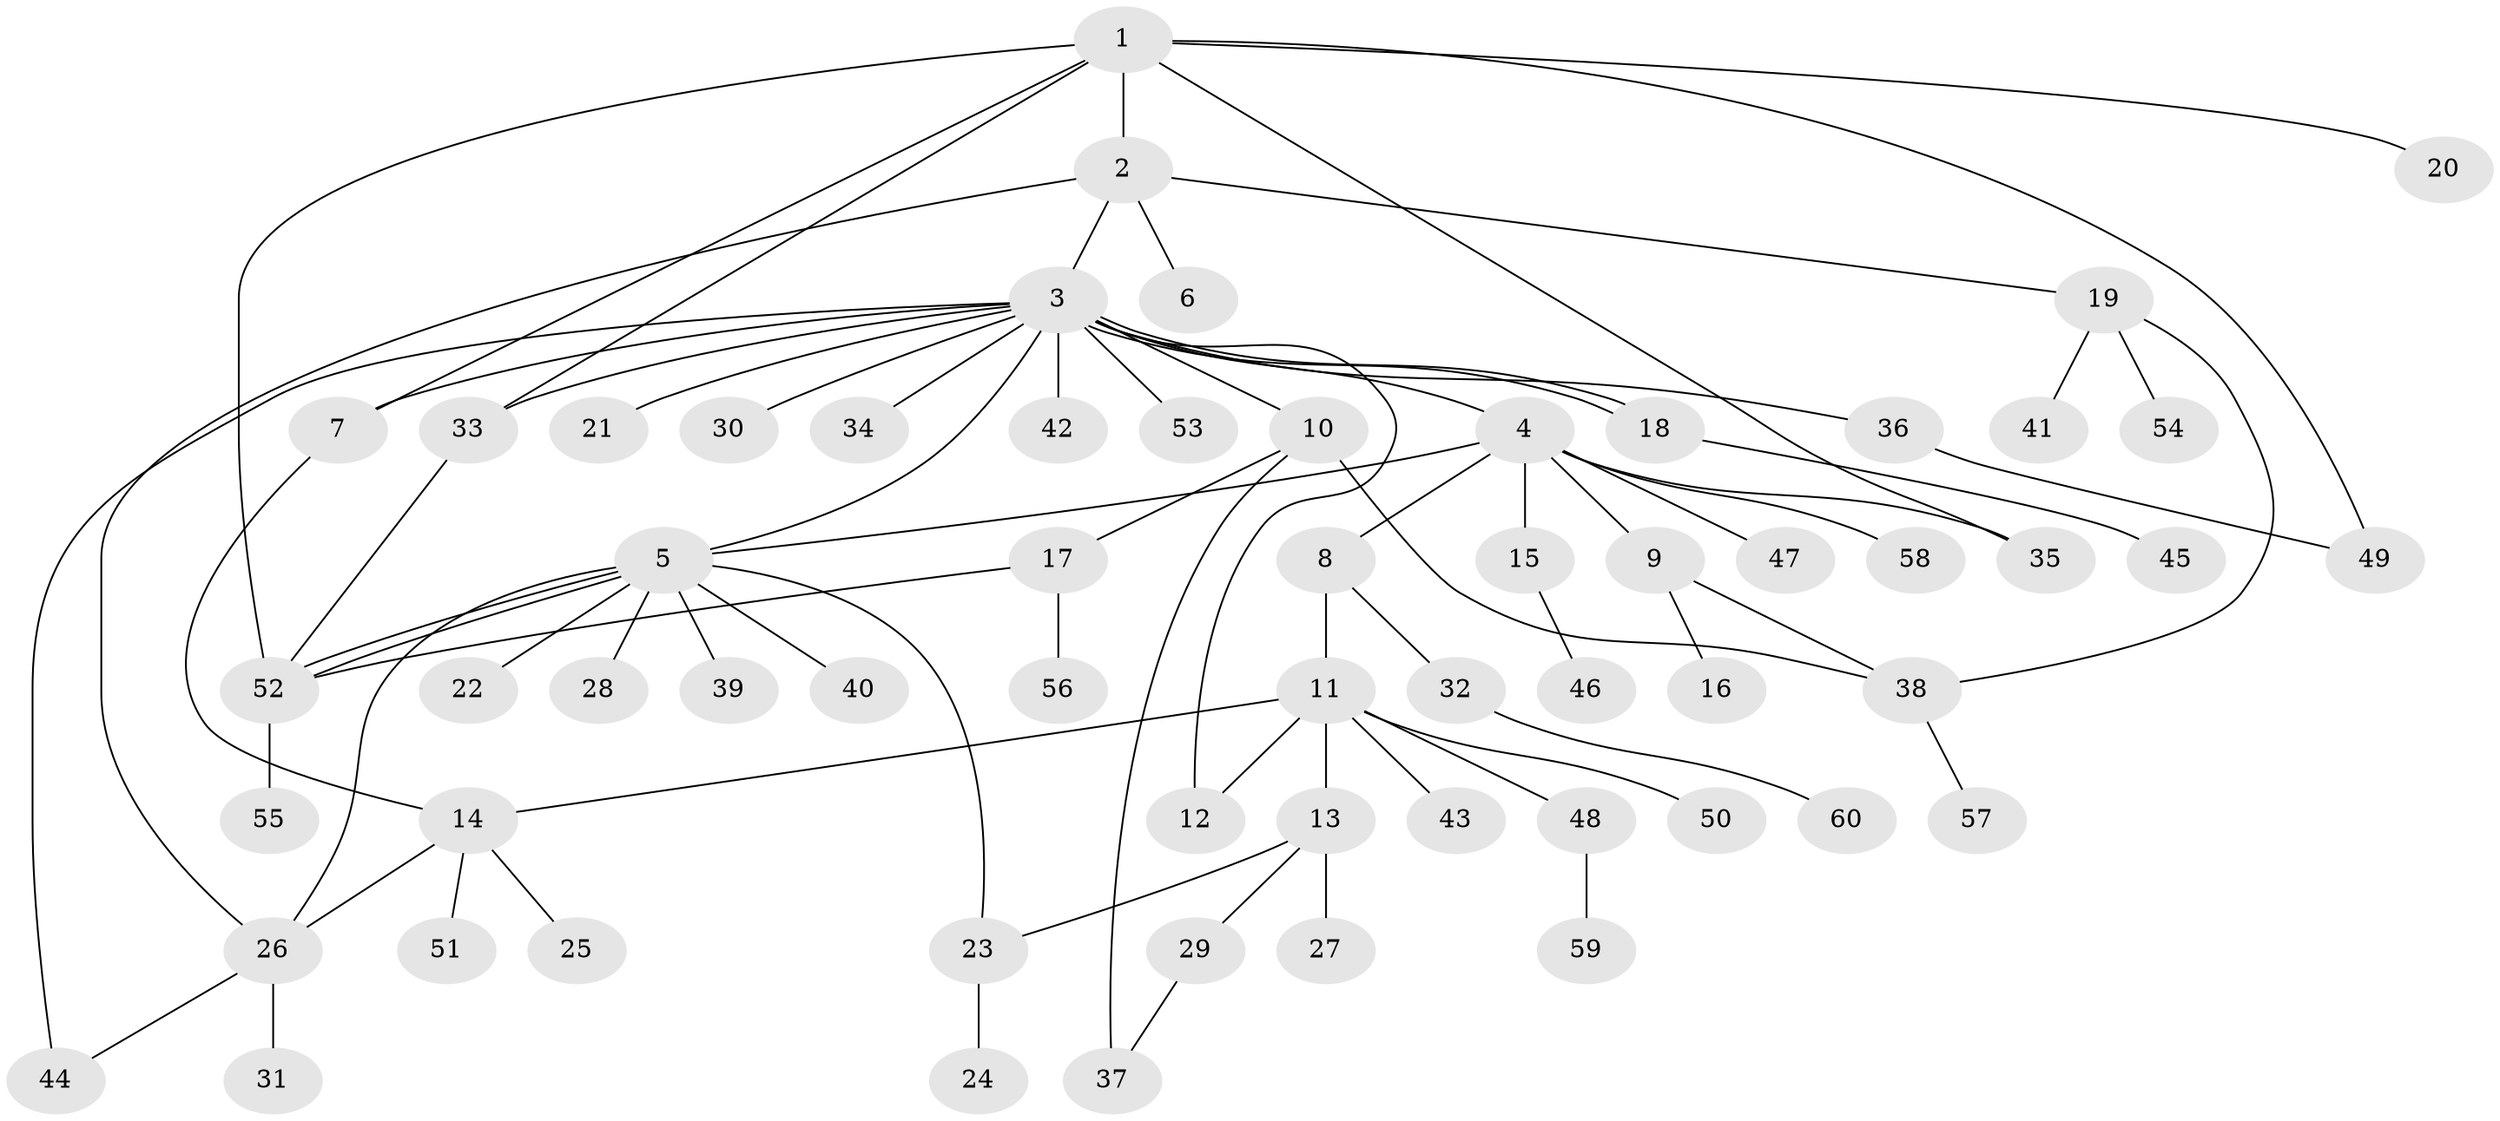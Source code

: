 // Generated by graph-tools (version 1.1) at 2025/35/03/09/25 02:35:49]
// undirected, 60 vertices, 78 edges
graph export_dot {
graph [start="1"]
  node [color=gray90,style=filled];
  1;
  2;
  3;
  4;
  5;
  6;
  7;
  8;
  9;
  10;
  11;
  12;
  13;
  14;
  15;
  16;
  17;
  18;
  19;
  20;
  21;
  22;
  23;
  24;
  25;
  26;
  27;
  28;
  29;
  30;
  31;
  32;
  33;
  34;
  35;
  36;
  37;
  38;
  39;
  40;
  41;
  42;
  43;
  44;
  45;
  46;
  47;
  48;
  49;
  50;
  51;
  52;
  53;
  54;
  55;
  56;
  57;
  58;
  59;
  60;
  1 -- 2;
  1 -- 7;
  1 -- 20;
  1 -- 33;
  1 -- 35;
  1 -- 49;
  1 -- 52;
  2 -- 3;
  2 -- 6;
  2 -- 19;
  2 -- 26;
  3 -- 4;
  3 -- 5;
  3 -- 7;
  3 -- 10;
  3 -- 12;
  3 -- 18;
  3 -- 18;
  3 -- 21;
  3 -- 30;
  3 -- 33;
  3 -- 34;
  3 -- 36;
  3 -- 42;
  3 -- 44;
  3 -- 53;
  4 -- 5;
  4 -- 8;
  4 -- 9;
  4 -- 15;
  4 -- 35;
  4 -- 47;
  4 -- 58;
  5 -- 22;
  5 -- 23;
  5 -- 26;
  5 -- 28;
  5 -- 39;
  5 -- 40;
  5 -- 52;
  5 -- 52;
  7 -- 14;
  8 -- 11;
  8 -- 32;
  9 -- 16;
  9 -- 38;
  10 -- 17;
  10 -- 37;
  10 -- 38;
  11 -- 12;
  11 -- 13;
  11 -- 14;
  11 -- 43;
  11 -- 48;
  11 -- 50;
  13 -- 23;
  13 -- 27;
  13 -- 29;
  14 -- 25;
  14 -- 26;
  14 -- 51;
  15 -- 46;
  17 -- 52;
  17 -- 56;
  18 -- 45;
  19 -- 38;
  19 -- 41;
  19 -- 54;
  23 -- 24;
  26 -- 31;
  26 -- 44;
  29 -- 37;
  32 -- 60;
  33 -- 52;
  36 -- 49;
  38 -- 57;
  48 -- 59;
  52 -- 55;
}

